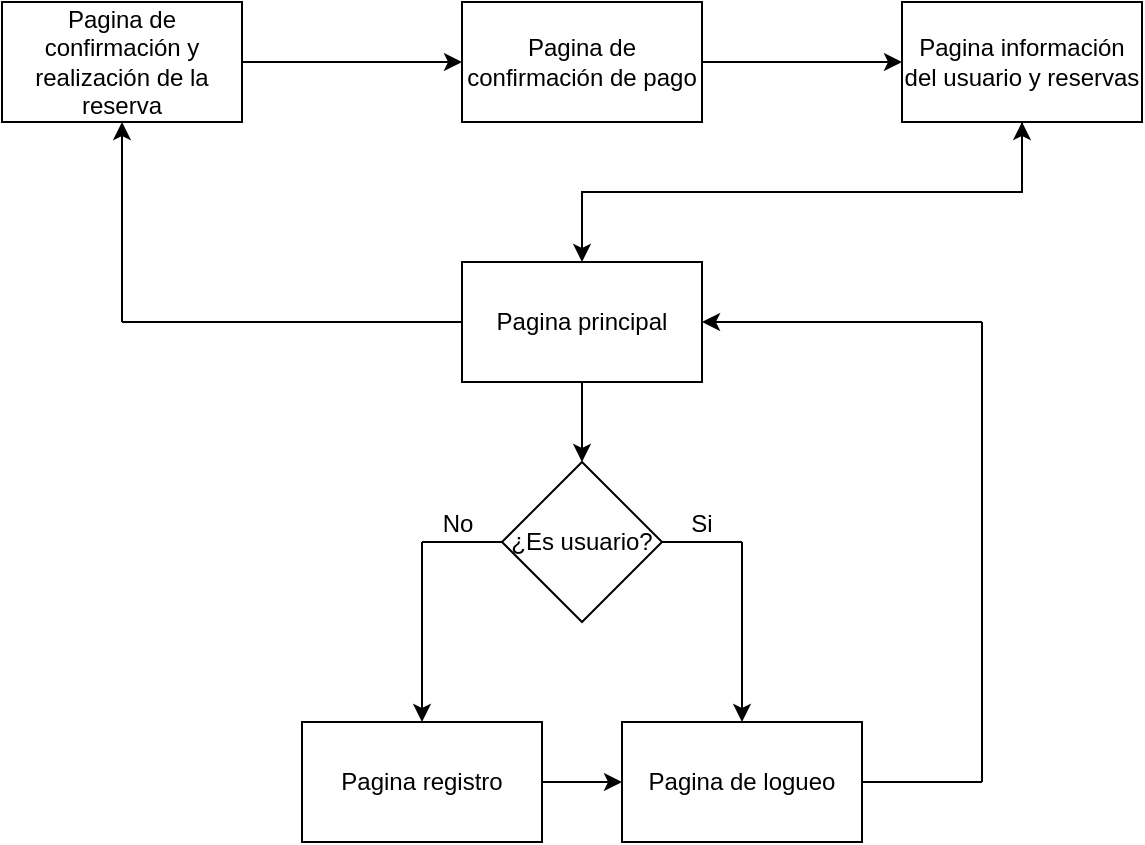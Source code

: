 <mxfile version="15.2.7" type="device"><diagram id="aNGWdY71hgRCvTiXZ4C0" name="Página-1"><mxGraphModel dx="1008" dy="482" grid="1" gridSize="10" guides="1" tooltips="1" connect="1" arrows="1" fold="1" page="1" pageScale="1" pageWidth="827" pageHeight="1169" math="0" shadow="0"><root><mxCell id="0"/><mxCell id="1" parent="0"/><mxCell id="5yYClFu39Hao1A_yLd9c-1" value="Pagina principal" style="rounded=0;whiteSpace=wrap;html=1;" parent="1" vertex="1"><mxGeometry x="330" y="170" width="120" height="60" as="geometry"/></mxCell><mxCell id="5yYClFu39Hao1A_yLd9c-2" value="Pagina registro" style="rounded=0;whiteSpace=wrap;html=1;" parent="1" vertex="1"><mxGeometry x="250" y="400" width="120" height="60" as="geometry"/></mxCell><mxCell id="5yYClFu39Hao1A_yLd9c-3" value="Pagina de logueo" style="rounded=0;whiteSpace=wrap;html=1;" parent="1" vertex="1"><mxGeometry x="410" y="400" width="120" height="60" as="geometry"/></mxCell><mxCell id="5yYClFu39Hao1A_yLd9c-25" style="edgeStyle=orthogonalEdgeStyle;rounded=0;orthogonalLoop=1;jettySize=auto;html=1;exitX=0.5;exitY=1;exitDx=0;exitDy=0;entryX=0.5;entryY=0;entryDx=0;entryDy=0;" parent="1" source="5yYClFu39Hao1A_yLd9c-4" target="5yYClFu39Hao1A_yLd9c-1" edge="1"><mxGeometry relative="1" as="geometry"/></mxCell><mxCell id="5yYClFu39Hao1A_yLd9c-4" value="Pagina información del usuario y reservas" style="rounded=0;whiteSpace=wrap;html=1;" parent="1" vertex="1"><mxGeometry x="550" y="40" width="120" height="60" as="geometry"/></mxCell><mxCell id="5yYClFu39Hao1A_yLd9c-5" value="Pagina de confirmación y realización de la reserva" style="rounded=0;whiteSpace=wrap;html=1;" parent="1" vertex="1"><mxGeometry x="100" y="40" width="120" height="60" as="geometry"/></mxCell><mxCell id="5yYClFu39Hao1A_yLd9c-6" value="Pagina de confirmación de pago" style="rounded=0;whiteSpace=wrap;html=1;" parent="1" vertex="1"><mxGeometry x="330" y="40" width="120" height="60" as="geometry"/></mxCell><mxCell id="5yYClFu39Hao1A_yLd9c-7" value="¿Es usuario?" style="rhombus;whiteSpace=wrap;html=1;" parent="1" vertex="1"><mxGeometry x="350" y="270" width="80" height="80" as="geometry"/></mxCell><mxCell id="5yYClFu39Hao1A_yLd9c-8" value="" style="endArrow=none;html=1;" parent="1" edge="1"><mxGeometry width="50" height="50" relative="1" as="geometry"><mxPoint x="310" y="310" as="sourcePoint"/><mxPoint x="350" y="310" as="targetPoint"/></mxGeometry></mxCell><mxCell id="5yYClFu39Hao1A_yLd9c-9" value="" style="endArrow=classic;html=1;" parent="1" edge="1"><mxGeometry width="50" height="50" relative="1" as="geometry"><mxPoint x="310" y="310" as="sourcePoint"/><mxPoint x="310" y="400" as="targetPoint"/></mxGeometry></mxCell><mxCell id="5yYClFu39Hao1A_yLd9c-10" value="No" style="text;html=1;strokeColor=none;fillColor=none;align=center;verticalAlign=middle;whiteSpace=wrap;rounded=0;" parent="1" vertex="1"><mxGeometry x="308" y="291" width="40" height="20" as="geometry"/></mxCell><mxCell id="5yYClFu39Hao1A_yLd9c-11" value="" style="endArrow=classic;html=1;exitX=0.5;exitY=1;exitDx=0;exitDy=0;entryX=0.5;entryY=0;entryDx=0;entryDy=0;" parent="1" source="5yYClFu39Hao1A_yLd9c-1" target="5yYClFu39Hao1A_yLd9c-7" edge="1"><mxGeometry width="50" height="50" relative="1" as="geometry"><mxPoint x="400" y="470" as="sourcePoint"/><mxPoint x="450" y="420" as="targetPoint"/></mxGeometry></mxCell><mxCell id="5yYClFu39Hao1A_yLd9c-12" value="" style="endArrow=none;html=1;exitX=1;exitY=0.5;exitDx=0;exitDy=0;" parent="1" source="5yYClFu39Hao1A_yLd9c-7" edge="1"><mxGeometry width="50" height="50" relative="1" as="geometry"><mxPoint x="400" y="470" as="sourcePoint"/><mxPoint x="470" y="310" as="targetPoint"/></mxGeometry></mxCell><mxCell id="5yYClFu39Hao1A_yLd9c-13" value="" style="endArrow=classic;html=1;entryX=0.5;entryY=0;entryDx=0;entryDy=0;" parent="1" target="5yYClFu39Hao1A_yLd9c-3" edge="1"><mxGeometry width="50" height="50" relative="1" as="geometry"><mxPoint x="470" y="310" as="sourcePoint"/><mxPoint x="450" y="420" as="targetPoint"/></mxGeometry></mxCell><mxCell id="5yYClFu39Hao1A_yLd9c-14" value="Si" style="text;html=1;strokeColor=none;fillColor=none;align=center;verticalAlign=middle;whiteSpace=wrap;rounded=0;" parent="1" vertex="1"><mxGeometry x="430" y="291" width="40" height="20" as="geometry"/></mxCell><mxCell id="5yYClFu39Hao1A_yLd9c-15" value="" style="endArrow=none;html=1;exitX=1;exitY=0.5;exitDx=0;exitDy=0;" parent="1" source="5yYClFu39Hao1A_yLd9c-3" edge="1"><mxGeometry width="50" height="50" relative="1" as="geometry"><mxPoint x="30" y="450" as="sourcePoint"/><mxPoint x="590" y="430" as="targetPoint"/></mxGeometry></mxCell><mxCell id="5yYClFu39Hao1A_yLd9c-16" value="" style="endArrow=none;html=1;" parent="1" edge="1"><mxGeometry width="50" height="50" relative="1" as="geometry"><mxPoint x="590" y="430" as="sourcePoint"/><mxPoint x="590" y="200" as="targetPoint"/></mxGeometry></mxCell><mxCell id="5yYClFu39Hao1A_yLd9c-17" value="" style="endArrow=classic;html=1;entryX=1;entryY=0.5;entryDx=0;entryDy=0;" parent="1" target="5yYClFu39Hao1A_yLd9c-1" edge="1"><mxGeometry width="50" height="50" relative="1" as="geometry"><mxPoint x="590" y="200" as="sourcePoint"/><mxPoint x="80" y="400" as="targetPoint"/></mxGeometry></mxCell><mxCell id="5yYClFu39Hao1A_yLd9c-18" value="" style="endArrow=classic;html=1;exitX=1;exitY=0.5;exitDx=0;exitDy=0;entryX=0;entryY=0.5;entryDx=0;entryDy=0;" parent="1" source="5yYClFu39Hao1A_yLd9c-2" target="5yYClFu39Hao1A_yLd9c-3" edge="1"><mxGeometry width="50" height="50" relative="1" as="geometry"><mxPoint x="250" y="490" as="sourcePoint"/><mxPoint x="300" y="440" as="targetPoint"/></mxGeometry></mxCell><mxCell id="5yYClFu39Hao1A_yLd9c-19" value="" style="endArrow=none;html=1;entryX=0;entryY=0.5;entryDx=0;entryDy=0;" parent="1" target="5yYClFu39Hao1A_yLd9c-1" edge="1"><mxGeometry width="50" height="50" relative="1" as="geometry"><mxPoint x="160" y="200" as="sourcePoint"/><mxPoint x="300" y="200" as="targetPoint"/></mxGeometry></mxCell><mxCell id="5yYClFu39Hao1A_yLd9c-20" value="" style="endArrow=classic;html=1;entryX=0.5;entryY=1;entryDx=0;entryDy=0;" parent="1" target="5yYClFu39Hao1A_yLd9c-5" edge="1"><mxGeometry width="50" height="50" relative="1" as="geometry"><mxPoint x="160" y="200" as="sourcePoint"/><mxPoint x="300" y="200" as="targetPoint"/></mxGeometry></mxCell><mxCell id="5yYClFu39Hao1A_yLd9c-21" value="" style="endArrow=classic;html=1;exitX=1;exitY=0.5;exitDx=0;exitDy=0;entryX=0;entryY=0.5;entryDx=0;entryDy=0;" parent="1" source="5yYClFu39Hao1A_yLd9c-5" target="5yYClFu39Hao1A_yLd9c-6" edge="1"><mxGeometry width="50" height="50" relative="1" as="geometry"><mxPoint x="250" y="250" as="sourcePoint"/><mxPoint x="300" y="200" as="targetPoint"/></mxGeometry></mxCell><mxCell id="5yYClFu39Hao1A_yLd9c-22" value="" style="endArrow=classic;html=1;exitX=1;exitY=0.5;exitDx=0;exitDy=0;entryX=0;entryY=0.5;entryDx=0;entryDy=0;" parent="1" source="5yYClFu39Hao1A_yLd9c-6" target="5yYClFu39Hao1A_yLd9c-4" edge="1"><mxGeometry width="50" height="50" relative="1" as="geometry"><mxPoint x="250" y="250" as="sourcePoint"/><mxPoint x="300" y="200" as="targetPoint"/></mxGeometry></mxCell><mxCell id="Vf5aL82XTrEr2cMAkgDu-1" value="" style="endArrow=classic;html=1;entryX=0.5;entryY=1;entryDx=0;entryDy=0;" edge="1" parent="1" target="5yYClFu39Hao1A_yLd9c-4"><mxGeometry width="50" height="50" relative="1" as="geometry"><mxPoint x="610" y="130" as="sourcePoint"/><mxPoint x="700" y="140" as="targetPoint"/></mxGeometry></mxCell></root></mxGraphModel></diagram></mxfile>